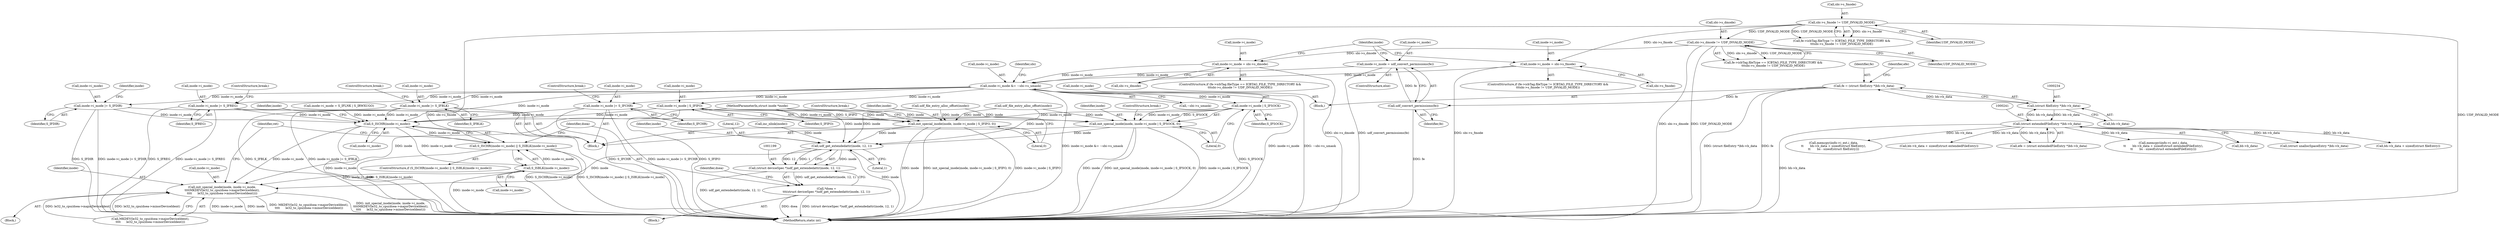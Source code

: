 digraph "0_linux_23b133bdc452aa441fcb9b82cbf6dd05cfd342d0@API" {
"1000695" [label="(Call,inode->i_mode &= ~sbi->s_umask)"];
"1000681" [label="(Call,inode->i_mode = sbi->s_dmode)"];
"1000676" [label="(Call,sbi->s_dmode != UDF_INVALID_MODE)"];
"1000654" [label="(Call,sbi->s_fmode != UDF_INVALID_MODE)"];
"1000659" [label="(Call,inode->i_mode = sbi->s_fmode)"];
"1000689" [label="(Call,inode->i_mode = udf_convert_permissions(fe))"];
"1000693" [label="(Call,udf_convert_permissions(fe))"];
"1000231" [label="(Call,fe = (struct fileEntry *)bh->b_data)"];
"1000233" [label="(Call,(struct fileEntry *)bh->b_data)"];
"1000240" [label="(Call,(struct extendedFileEntry *)bh->b_data)"];
"1001047" [label="(Call,inode->i_mode |= S_IFDIR)"];
"1001186" [label="(Call,S_ISCHR(inode->i_mode))"];
"1001185" [label="(Call,S_ISCHR(inode->i_mode) || S_ISBLK(inode->i_mode))"];
"1001190" [label="(Call,S_ISBLK(inode->i_mode))"];
"1001207" [label="(Call,init_special_inode(inode, inode->i_mode,\n\t\t\t\tMKDEV(le32_to_cpu(dsea->majorDeviceIdent),\n\t\t\t\t      le32_to_cpu(dsea->minorDeviceIdent))))"];
"1001094" [label="(Call,inode->i_mode |= S_IFREG)"];
"1001101" [label="(Call,inode->i_mode |= S_IFBLK)"];
"1001108" [label="(Call,inode->i_mode |= S_IFCHR)"];
"1001117" [label="(Call,inode->i_mode | S_IFIFO)"];
"1001115" [label="(Call,init_special_inode(inode, inode->i_mode | S_IFIFO, 0))"];
"1001200" [label="(Call,udf_get_extendedattr(inode, 12, 1))"];
"1001198" [label="(Call,(struct deviceSpec *)udf_get_extendedattr(inode, 12, 1))"];
"1001196" [label="(Call,*dsea =\n\t\t\t(struct deviceSpec *)udf_get_extendedattr(inode, 12, 1))"];
"1001127" [label="(Call,inode->i_mode | S_IFSOCK)"];
"1001125" [label="(Call,init_special_inode(inode, inode->i_mode | S_IFSOCK, 0))"];
"1001047" [label="(Call,inode->i_mode |= S_IFDIR)"];
"1000242" [label="(Call,bh->b_data)"];
"1001212" [label="(Call,MKDEV(le32_to_cpu(dsea->majorDeviceIdent),\n\t\t\t\t      le32_to_cpu(dsea->minorDeviceIdent)))"];
"1001192" [label="(Identifier,inode)"];
"1001196" [label="(Call,*dsea =\n\t\t\t(struct deviceSpec *)udf_get_extendedattr(inode, 12, 1))"];
"1000646" [label="(Call,fe->icbTag.fileType != ICBTAG_FILE_TYPE_DIRECTORY &&\n\t\t\tsbi->s_fmode != UDF_INVALID_MODE)"];
"1001206" [label="(Block,)"];
"1000232" [label="(Identifier,fe)"];
"1000681" [label="(Call,inode->i_mode = sbi->s_dmode)"];
"1001202" [label="(Literal,12)"];
"1001098" [label="(Identifier,S_IFREG)"];
"1001112" [label="(Identifier,S_IFCHR)"];
"1001197" [label="(Identifier,dsea)"];
"1000696" [label="(Call,inode->i_mode)"];
"1001094" [label="(Call,inode->i_mode |= S_IFREG)"];
"1000695" [label="(Call,inode->i_mode &= ~sbi->s_umask)"];
"1000688" [label="(ControlStructure,else)"];
"1001231" [label="(MethodReturn,static int)"];
"1001203" [label="(Literal,1)"];
"1001208" [label="(Identifier,inode)"];
"1000240" [label="(Call,(struct extendedFileEntry *)bh->b_data)"];
"1001101" [label="(Call,inode->i_mode |= S_IFBLK)"];
"1000690" [label="(Call,inode->i_mode)"];
"1000233" [label="(Call,(struct fileEntry *)bh->b_data)"];
"1001099" [label="(ControlStructure,break;)"];
"1000533" [label="(Call,(struct unallocSpaceEntry *)bh->b_data)"];
"1001102" [label="(Call,inode->i_mode)"];
"1001095" [label="(Call,inode->i_mode)"];
"1001133" [label="(ControlStructure,break;)"];
"1001024" [label="(Call,udf_file_entry_alloc_offset(inode))"];
"1000685" [label="(Call,sbi->s_dmode)"];
"1001131" [label="(Identifier,S_IFSOCK)"];
"1001224" [label="(Identifier,ret)"];
"1000496" [label="(Call,bh->b_data + sizeof(struct fileEntry))"];
"1001105" [label="(Identifier,S_IFBLK)"];
"1001118" [label="(Call,inode->i_mode)"];
"1000109" [label="(MethodParameterIn,struct inode *inode)"];
"1001125" [label="(Call,init_special_inode(inode, inode->i_mode | S_IFSOCK, 0))"];
"1001113" [label="(ControlStructure,break;)"];
"1001052" [label="(Call,inc_nlink(inode))"];
"1001186" [label="(Call,S_ISCHR(inode->i_mode))"];
"1001051" [label="(Identifier,S_IFDIR)"];
"1000682" [label="(Call,inode->i_mode)"];
"1000231" [label="(Call,fe = (struct fileEntry *)bh->b_data)"];
"1000994" [label="(Call,udf_file_entry_alloc_offset(inode))"];
"1001185" [label="(Call,S_ISCHR(inode->i_mode) || S_ISBLK(inode->i_mode))"];
"1001187" [label="(Call,inode->i_mode)"];
"1000677" [label="(Call,sbi->s_dmode)"];
"1000658" [label="(Identifier,UDF_INVALID_MODE)"];
"1001108" [label="(Call,inode->i_mode |= S_IFCHR)"];
"1001191" [label="(Call,inode->i_mode)"];
"1000490" [label="(Call,memcpy(iinfo->i_ext.i_data,\n\t\t       bh->b_data + sizeof(struct fileEntry),\n\t\t       bs - sizeof(struct fileEntry)))"];
"1001033" [label="(Block,)"];
"1001184" [label="(ControlStructure,if (S_ISCHR(inode->i_mode) || S_ISBLK(inode->i_mode)))"];
"1001115" [label="(Call,init_special_inode(inode, inode->i_mode | S_IFIFO, 0))"];
"1000448" [label="(Call,bh->b_data + sizeof(struct extendedFileEntry))"];
"1001209" [label="(Call,inode->i_mode)"];
"1001117" [label="(Call,inode->i_mode | S_IFIFO)"];
"1000111" [label="(Block,)"];
"1001194" [label="(Block,)"];
"1000699" [label="(Call,~sbi->s_umask)"];
"1001122" [label="(Literal,0)"];
"1001205" [label="(Identifier,dsea)"];
"1000655" [label="(Call,sbi->s_fmode)"];
"1001128" [label="(Call,inode->i_mode)"];
"1001048" [label="(Call,inode->i_mode)"];
"1001207" [label="(Call,init_special_inode(inode, inode->i_mode,\n\t\t\t\tMKDEV(le32_to_cpu(dsea->majorDeviceIdent),\n\t\t\t\t      le32_to_cpu(dsea->minorDeviceIdent))))"];
"1000689" [label="(Call,inode->i_mode = udf_convert_permissions(fe))"];
"1001127" [label="(Call,inode->i_mode | S_IFSOCK)"];
"1000705" [label="(Identifier,sbi)"];
"1000663" [label="(Call,sbi->s_fmode)"];
"1001198" [label="(Call,(struct deviceSpec *)udf_get_extendedattr(inode, 12, 1))"];
"1001053" [label="(Identifier,inode)"];
"1000697" [label="(Identifier,inode)"];
"1000680" [label="(Identifier,UDF_INVALID_MODE)"];
"1000667" [label="(ControlStructure,if (fe->icbTag.fileType == ICBTAG_FILE_TYPE_DIRECTORY &&\n\t\t\tsbi->s_dmode != UDF_INVALID_MODE))"];
"1001106" [label="(ControlStructure,break;)"];
"1001126" [label="(Identifier,inode)"];
"1001201" [label="(Identifier,inode)"];
"1000693" [label="(Call,udf_convert_permissions(fe))"];
"1001132" [label="(Literal,0)"];
"1001190" [label="(Call,S_ISBLK(inode->i_mode))"];
"1000660" [label="(Call,inode->i_mode)"];
"1000694" [label="(Identifier,fe)"];
"1001116" [label="(Identifier,inode)"];
"1001200" [label="(Call,udf_get_extendedattr(inode, 12, 1))"];
"1000659" [label="(Call,inode->i_mode = sbi->s_fmode)"];
"1001123" [label="(ControlStructure,break;)"];
"1000235" [label="(Call,bh->b_data)"];
"1000676" [label="(Call,sbi->s_dmode != UDF_INVALID_MODE)"];
"1000645" [label="(ControlStructure,if (fe->icbTag.fileType != ICBTAG_FILE_TYPE_DIRECTORY &&\n\t\t\tsbi->s_fmode != UDF_INVALID_MODE))"];
"1000238" [label="(Call,efe = (struct extendedFileEntry *)bh->b_data)"];
"1000654" [label="(Call,sbi->s_fmode != UDF_INVALID_MODE)"];
"1001109" [label="(Call,inode->i_mode)"];
"1001121" [label="(Identifier,S_IFIFO)"];
"1000668" [label="(Call,fe->icbTag.fileType == ICBTAG_FILE_TYPE_DIRECTORY &&\n\t\t\tsbi->s_dmode != UDF_INVALID_MODE)"];
"1000442" [label="(Call,memcpy(iinfo->i_ext.i_data,\n\t\t       bh->b_data + sizeof(struct extendedFileEntry),\n\t\t       bs - sizeof(struct extendedFileEntry)))"];
"1001149" [label="(Call,inode->i_mode = S_IFLNK | S_IRWXUGO)"];
"1000239" [label="(Identifier,efe)"];
"1000695" -> "1000111"  [label="AST: "];
"1000695" -> "1000699"  [label="CFG: "];
"1000696" -> "1000695"  [label="AST: "];
"1000699" -> "1000695"  [label="AST: "];
"1000705" -> "1000695"  [label="CFG: "];
"1000695" -> "1001231"  [label="DDG: inode->i_mode &= ~sbi->s_umask"];
"1000695" -> "1001231"  [label="DDG: inode->i_mode"];
"1000695" -> "1001231"  [label="DDG: ~sbi->s_umask"];
"1000681" -> "1000695"  [label="DDG: inode->i_mode"];
"1000659" -> "1000695"  [label="DDG: inode->i_mode"];
"1000689" -> "1000695"  [label="DDG: inode->i_mode"];
"1000695" -> "1001047"  [label="DDG: inode->i_mode"];
"1000695" -> "1001094"  [label="DDG: inode->i_mode"];
"1000695" -> "1001101"  [label="DDG: inode->i_mode"];
"1000695" -> "1001108"  [label="DDG: inode->i_mode"];
"1000695" -> "1001117"  [label="DDG: inode->i_mode"];
"1000695" -> "1001127"  [label="DDG: inode->i_mode"];
"1000695" -> "1001186"  [label="DDG: inode->i_mode"];
"1000681" -> "1000667"  [label="AST: "];
"1000681" -> "1000685"  [label="CFG: "];
"1000682" -> "1000681"  [label="AST: "];
"1000685" -> "1000681"  [label="AST: "];
"1000697" -> "1000681"  [label="CFG: "];
"1000681" -> "1001231"  [label="DDG: sbi->s_dmode"];
"1000676" -> "1000681"  [label="DDG: sbi->s_dmode"];
"1000676" -> "1000668"  [label="AST: "];
"1000676" -> "1000680"  [label="CFG: "];
"1000677" -> "1000676"  [label="AST: "];
"1000680" -> "1000676"  [label="AST: "];
"1000668" -> "1000676"  [label="CFG: "];
"1000676" -> "1001231"  [label="DDG: sbi->s_dmode"];
"1000676" -> "1001231"  [label="DDG: UDF_INVALID_MODE"];
"1000676" -> "1000668"  [label="DDG: sbi->s_dmode"];
"1000676" -> "1000668"  [label="DDG: UDF_INVALID_MODE"];
"1000654" -> "1000676"  [label="DDG: UDF_INVALID_MODE"];
"1000654" -> "1000646"  [label="AST: "];
"1000654" -> "1000658"  [label="CFG: "];
"1000655" -> "1000654"  [label="AST: "];
"1000658" -> "1000654"  [label="AST: "];
"1000646" -> "1000654"  [label="CFG: "];
"1000654" -> "1001231"  [label="DDG: sbi->s_fmode"];
"1000654" -> "1001231"  [label="DDG: UDF_INVALID_MODE"];
"1000654" -> "1000646"  [label="DDG: sbi->s_fmode"];
"1000654" -> "1000646"  [label="DDG: UDF_INVALID_MODE"];
"1000654" -> "1000659"  [label="DDG: sbi->s_fmode"];
"1000659" -> "1000645"  [label="AST: "];
"1000659" -> "1000663"  [label="CFG: "];
"1000660" -> "1000659"  [label="AST: "];
"1000663" -> "1000659"  [label="AST: "];
"1000697" -> "1000659"  [label="CFG: "];
"1000659" -> "1001231"  [label="DDG: sbi->s_fmode"];
"1000689" -> "1000688"  [label="AST: "];
"1000689" -> "1000693"  [label="CFG: "];
"1000690" -> "1000689"  [label="AST: "];
"1000693" -> "1000689"  [label="AST: "];
"1000697" -> "1000689"  [label="CFG: "];
"1000689" -> "1001231"  [label="DDG: udf_convert_permissions(fe)"];
"1000693" -> "1000689"  [label="DDG: fe"];
"1000693" -> "1000694"  [label="CFG: "];
"1000694" -> "1000693"  [label="AST: "];
"1000693" -> "1001231"  [label="DDG: fe"];
"1000231" -> "1000693"  [label="DDG: fe"];
"1000231" -> "1000111"  [label="AST: "];
"1000231" -> "1000233"  [label="CFG: "];
"1000232" -> "1000231"  [label="AST: "];
"1000233" -> "1000231"  [label="AST: "];
"1000239" -> "1000231"  [label="CFG: "];
"1000231" -> "1001231"  [label="DDG: (struct fileEntry *)bh->b_data"];
"1000231" -> "1001231"  [label="DDG: fe"];
"1000233" -> "1000231"  [label="DDG: bh->b_data"];
"1000233" -> "1000235"  [label="CFG: "];
"1000234" -> "1000233"  [label="AST: "];
"1000235" -> "1000233"  [label="AST: "];
"1000240" -> "1000233"  [label="DDG: bh->b_data"];
"1000233" -> "1000240"  [label="DDG: bh->b_data"];
"1000240" -> "1000238"  [label="AST: "];
"1000240" -> "1000242"  [label="CFG: "];
"1000241" -> "1000240"  [label="AST: "];
"1000242" -> "1000240"  [label="AST: "];
"1000238" -> "1000240"  [label="CFG: "];
"1000240" -> "1001231"  [label="DDG: bh->b_data"];
"1000240" -> "1000238"  [label="DDG: bh->b_data"];
"1000240" -> "1000442"  [label="DDG: bh->b_data"];
"1000240" -> "1000448"  [label="DDG: bh->b_data"];
"1000240" -> "1000490"  [label="DDG: bh->b_data"];
"1000240" -> "1000496"  [label="DDG: bh->b_data"];
"1000240" -> "1000533"  [label="DDG: bh->b_data"];
"1001047" -> "1001033"  [label="AST: "];
"1001047" -> "1001051"  [label="CFG: "];
"1001048" -> "1001047"  [label="AST: "];
"1001051" -> "1001047"  [label="AST: "];
"1001053" -> "1001047"  [label="CFG: "];
"1001047" -> "1001231"  [label="DDG: S_IFDIR"];
"1001047" -> "1001231"  [label="DDG: inode->i_mode |= S_IFDIR"];
"1001047" -> "1001186"  [label="DDG: inode->i_mode"];
"1001186" -> "1001185"  [label="AST: "];
"1001186" -> "1001187"  [label="CFG: "];
"1001187" -> "1001186"  [label="AST: "];
"1001192" -> "1001186"  [label="CFG: "];
"1001185" -> "1001186"  [label="CFG: "];
"1001186" -> "1001231"  [label="DDG: inode->i_mode"];
"1001186" -> "1001185"  [label="DDG: inode->i_mode"];
"1001108" -> "1001186"  [label="DDG: inode->i_mode"];
"1001149" -> "1001186"  [label="DDG: inode->i_mode"];
"1001101" -> "1001186"  [label="DDG: inode->i_mode"];
"1001117" -> "1001186"  [label="DDG: inode->i_mode"];
"1001094" -> "1001186"  [label="DDG: inode->i_mode"];
"1001127" -> "1001186"  [label="DDG: inode->i_mode"];
"1001186" -> "1001190"  [label="DDG: inode->i_mode"];
"1001186" -> "1001207"  [label="DDG: inode->i_mode"];
"1001185" -> "1001184"  [label="AST: "];
"1001185" -> "1001190"  [label="CFG: "];
"1001190" -> "1001185"  [label="AST: "];
"1001197" -> "1001185"  [label="CFG: "];
"1001224" -> "1001185"  [label="CFG: "];
"1001185" -> "1001231"  [label="DDG: S_ISCHR(inode->i_mode)"];
"1001185" -> "1001231"  [label="DDG: S_ISCHR(inode->i_mode) || S_ISBLK(inode->i_mode)"];
"1001185" -> "1001231"  [label="DDG: S_ISBLK(inode->i_mode)"];
"1001190" -> "1001185"  [label="DDG: inode->i_mode"];
"1001190" -> "1001191"  [label="CFG: "];
"1001191" -> "1001190"  [label="AST: "];
"1001190" -> "1001231"  [label="DDG: inode->i_mode"];
"1001190" -> "1001207"  [label="DDG: inode->i_mode"];
"1001207" -> "1001206"  [label="AST: "];
"1001207" -> "1001212"  [label="CFG: "];
"1001208" -> "1001207"  [label="AST: "];
"1001209" -> "1001207"  [label="AST: "];
"1001212" -> "1001207"  [label="AST: "];
"1001224" -> "1001207"  [label="CFG: "];
"1001207" -> "1001231"  [label="DDG: inode->i_mode"];
"1001207" -> "1001231"  [label="DDG: inode"];
"1001207" -> "1001231"  [label="DDG: MKDEV(le32_to_cpu(dsea->majorDeviceIdent),\n\t\t\t\t      le32_to_cpu(dsea->minorDeviceIdent))"];
"1001207" -> "1001231"  [label="DDG: init_special_inode(inode, inode->i_mode,\n\t\t\t\tMKDEV(le32_to_cpu(dsea->majorDeviceIdent),\n\t\t\t\t      le32_to_cpu(dsea->minorDeviceIdent)))"];
"1001200" -> "1001207"  [label="DDG: inode"];
"1000109" -> "1001207"  [label="DDG: inode"];
"1001212" -> "1001207"  [label="DDG: le32_to_cpu(dsea->majorDeviceIdent)"];
"1001212" -> "1001207"  [label="DDG: le32_to_cpu(dsea->minorDeviceIdent)"];
"1001094" -> "1001033"  [label="AST: "];
"1001094" -> "1001098"  [label="CFG: "];
"1001095" -> "1001094"  [label="AST: "];
"1001098" -> "1001094"  [label="AST: "];
"1001099" -> "1001094"  [label="CFG: "];
"1001094" -> "1001231"  [label="DDG: S_IFREG"];
"1001094" -> "1001231"  [label="DDG: inode->i_mode |= S_IFREG"];
"1001101" -> "1001033"  [label="AST: "];
"1001101" -> "1001105"  [label="CFG: "];
"1001102" -> "1001101"  [label="AST: "];
"1001105" -> "1001101"  [label="AST: "];
"1001106" -> "1001101"  [label="CFG: "];
"1001101" -> "1001231"  [label="DDG: S_IFBLK"];
"1001101" -> "1001231"  [label="DDG: inode->i_mode |= S_IFBLK"];
"1001108" -> "1001033"  [label="AST: "];
"1001108" -> "1001112"  [label="CFG: "];
"1001109" -> "1001108"  [label="AST: "];
"1001112" -> "1001108"  [label="AST: "];
"1001113" -> "1001108"  [label="CFG: "];
"1001108" -> "1001231"  [label="DDG: inode->i_mode |= S_IFCHR"];
"1001108" -> "1001231"  [label="DDG: S_IFCHR"];
"1001117" -> "1001115"  [label="AST: "];
"1001117" -> "1001121"  [label="CFG: "];
"1001118" -> "1001117"  [label="AST: "];
"1001121" -> "1001117"  [label="AST: "];
"1001122" -> "1001117"  [label="CFG: "];
"1001117" -> "1001231"  [label="DDG: S_IFIFO"];
"1001117" -> "1001115"  [label="DDG: inode->i_mode"];
"1001117" -> "1001115"  [label="DDG: S_IFIFO"];
"1001115" -> "1001033"  [label="AST: "];
"1001115" -> "1001122"  [label="CFG: "];
"1001116" -> "1001115"  [label="AST: "];
"1001122" -> "1001115"  [label="AST: "];
"1001123" -> "1001115"  [label="CFG: "];
"1001115" -> "1001231"  [label="DDG: inode"];
"1001115" -> "1001231"  [label="DDG: init_special_inode(inode, inode->i_mode | S_IFIFO, 0)"];
"1001115" -> "1001231"  [label="DDG: inode->i_mode | S_IFIFO"];
"1000994" -> "1001115"  [label="DDG: inode"];
"1001024" -> "1001115"  [label="DDG: inode"];
"1000109" -> "1001115"  [label="DDG: inode"];
"1001115" -> "1001200"  [label="DDG: inode"];
"1001200" -> "1001198"  [label="AST: "];
"1001200" -> "1001203"  [label="CFG: "];
"1001201" -> "1001200"  [label="AST: "];
"1001202" -> "1001200"  [label="AST: "];
"1001203" -> "1001200"  [label="AST: "];
"1001198" -> "1001200"  [label="CFG: "];
"1001200" -> "1001231"  [label="DDG: inode"];
"1001200" -> "1001198"  [label="DDG: inode"];
"1001200" -> "1001198"  [label="DDG: 12"];
"1001200" -> "1001198"  [label="DDG: 1"];
"1001125" -> "1001200"  [label="DDG: inode"];
"1000994" -> "1001200"  [label="DDG: inode"];
"1001052" -> "1001200"  [label="DDG: inode"];
"1001024" -> "1001200"  [label="DDG: inode"];
"1000109" -> "1001200"  [label="DDG: inode"];
"1001198" -> "1001196"  [label="AST: "];
"1001199" -> "1001198"  [label="AST: "];
"1001196" -> "1001198"  [label="CFG: "];
"1001198" -> "1001231"  [label="DDG: udf_get_extendedattr(inode, 12, 1)"];
"1001198" -> "1001196"  [label="DDG: udf_get_extendedattr(inode, 12, 1)"];
"1001196" -> "1001194"  [label="AST: "];
"1001197" -> "1001196"  [label="AST: "];
"1001205" -> "1001196"  [label="CFG: "];
"1001196" -> "1001231"  [label="DDG: dsea"];
"1001196" -> "1001231"  [label="DDG: (struct deviceSpec *)udf_get_extendedattr(inode, 12, 1)"];
"1001127" -> "1001125"  [label="AST: "];
"1001127" -> "1001131"  [label="CFG: "];
"1001128" -> "1001127"  [label="AST: "];
"1001131" -> "1001127"  [label="AST: "];
"1001132" -> "1001127"  [label="CFG: "];
"1001127" -> "1001231"  [label="DDG: S_IFSOCK"];
"1001127" -> "1001125"  [label="DDG: inode->i_mode"];
"1001127" -> "1001125"  [label="DDG: S_IFSOCK"];
"1001125" -> "1001033"  [label="AST: "];
"1001125" -> "1001132"  [label="CFG: "];
"1001126" -> "1001125"  [label="AST: "];
"1001132" -> "1001125"  [label="AST: "];
"1001133" -> "1001125"  [label="CFG: "];
"1001125" -> "1001231"  [label="DDG: inode->i_mode | S_IFSOCK"];
"1001125" -> "1001231"  [label="DDG: inode"];
"1001125" -> "1001231"  [label="DDG: init_special_inode(inode, inode->i_mode | S_IFSOCK, 0)"];
"1000994" -> "1001125"  [label="DDG: inode"];
"1001024" -> "1001125"  [label="DDG: inode"];
"1000109" -> "1001125"  [label="DDG: inode"];
}

